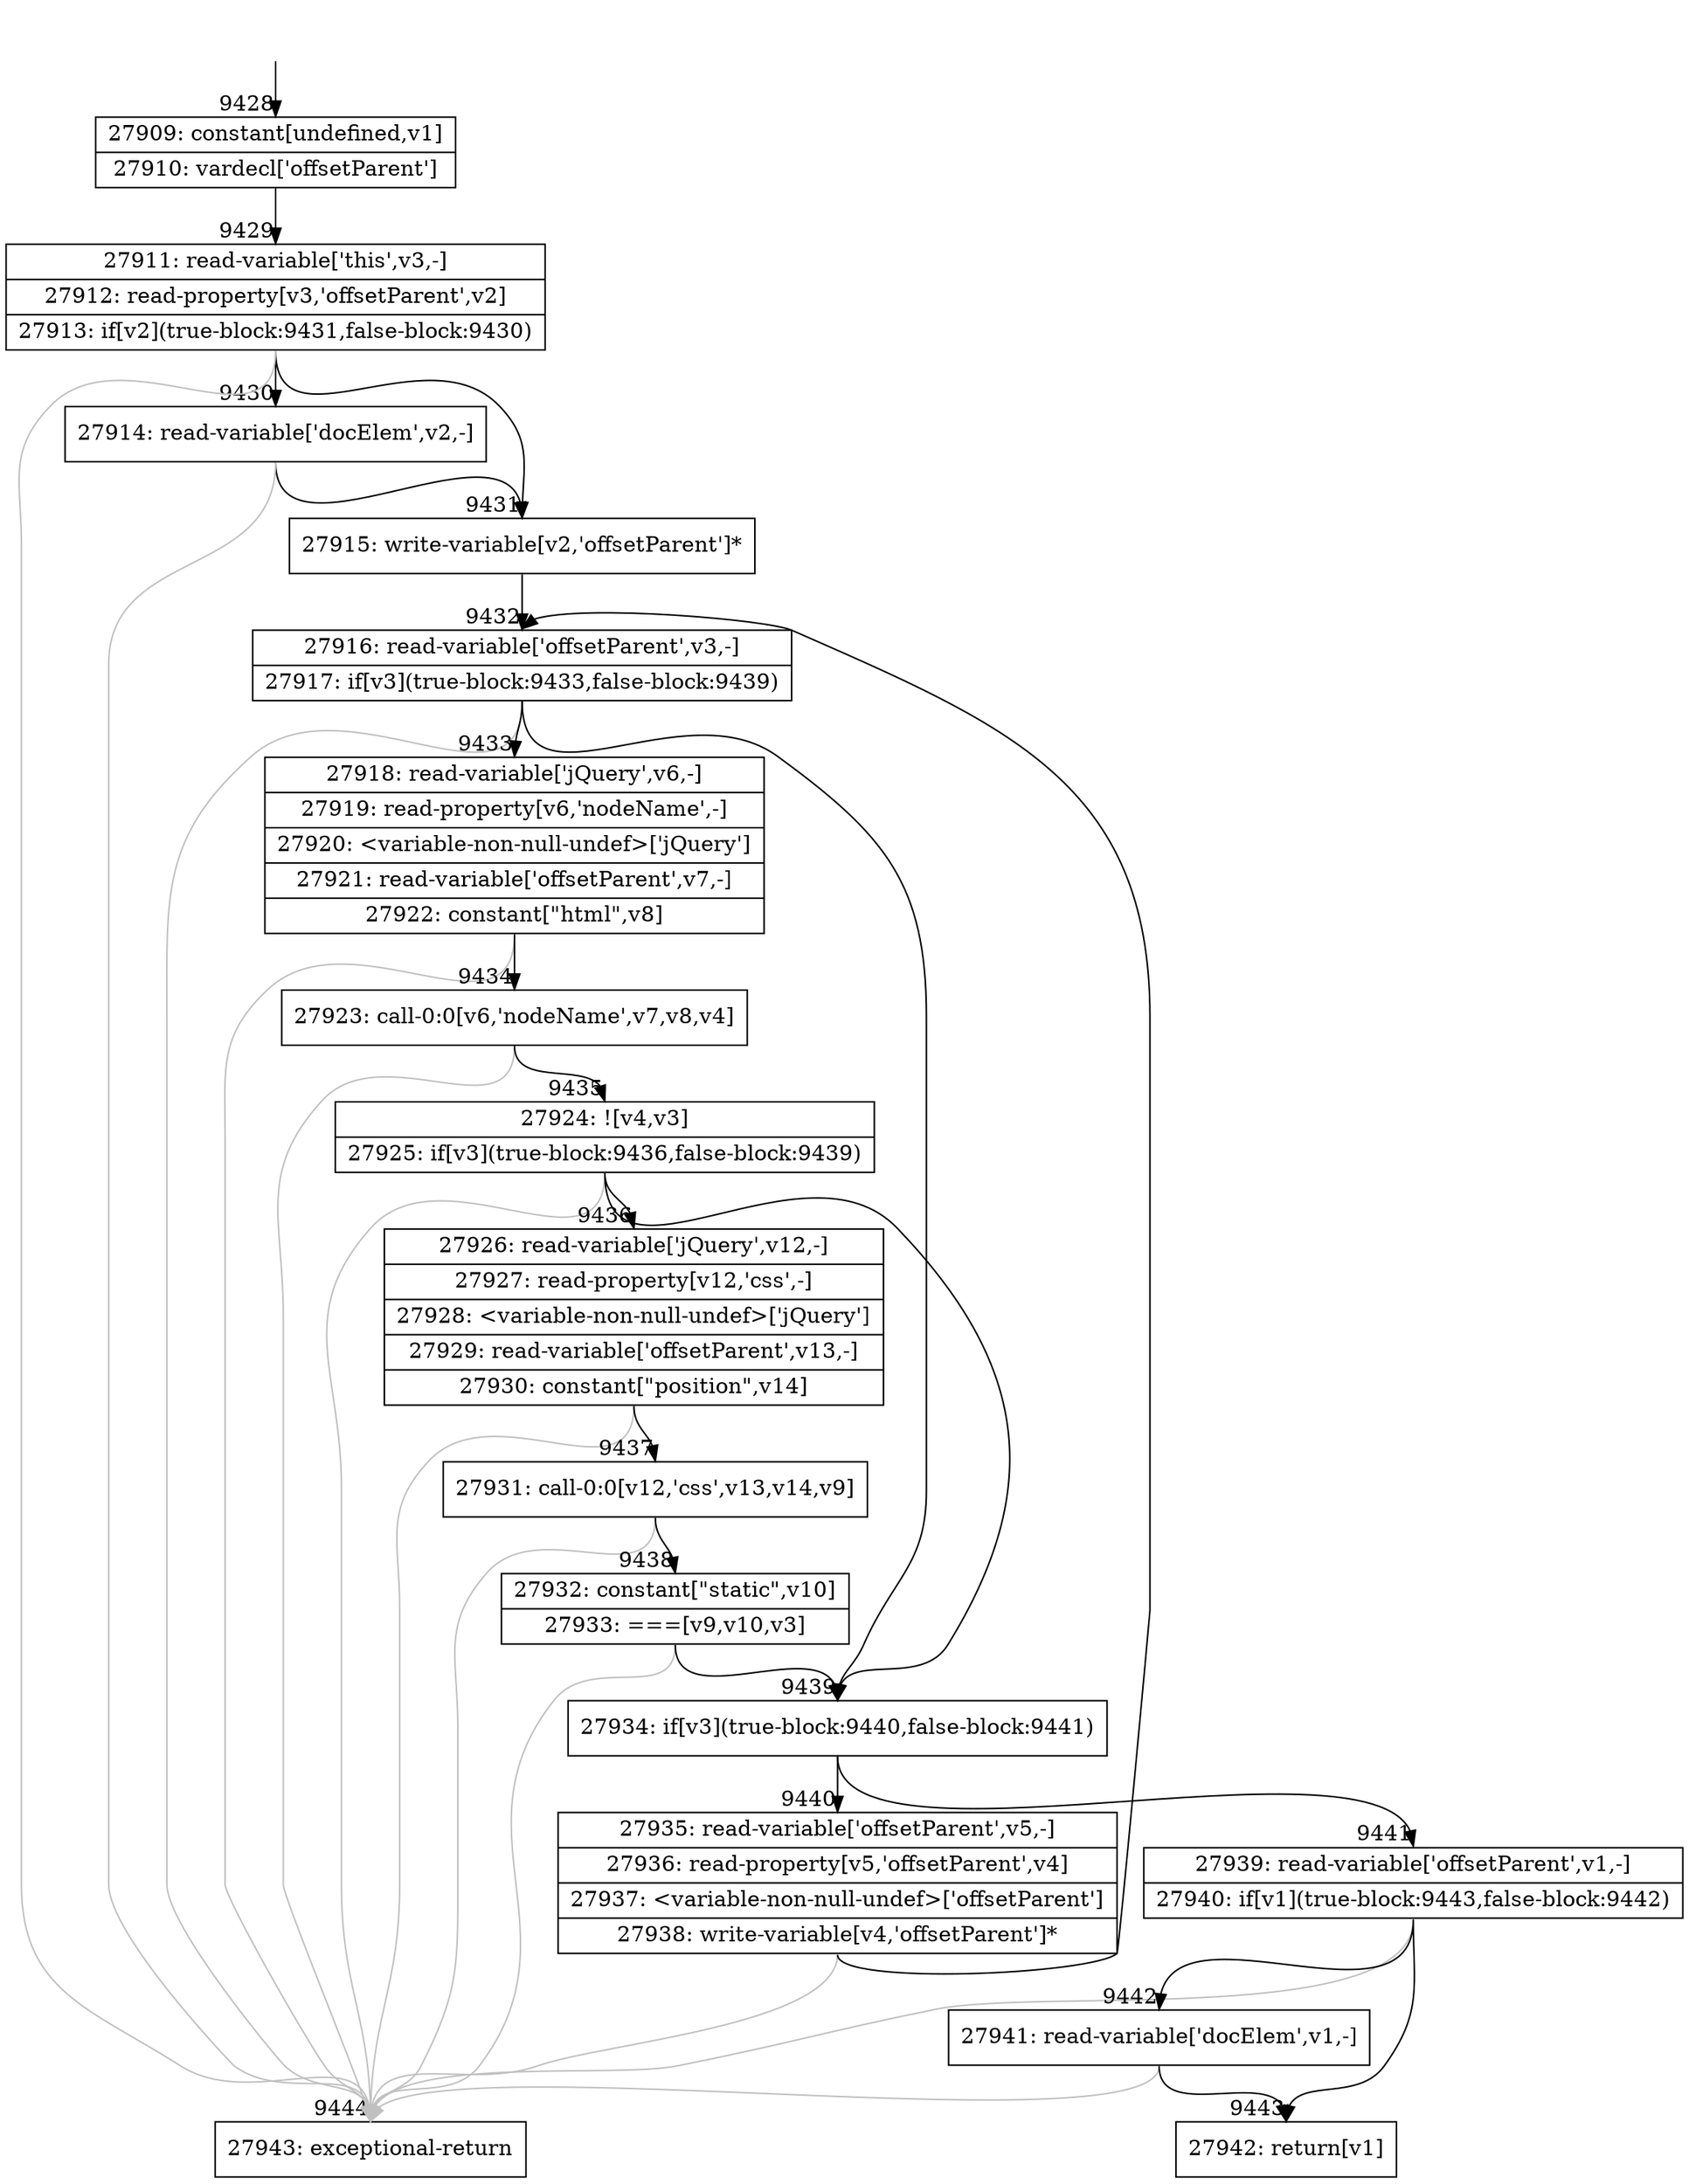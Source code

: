 digraph {
rankdir="TD"
BB_entry584[shape=none,label=""];
BB_entry584 -> BB9428 [tailport=s, headport=n, headlabel="    9428"]
BB9428 [shape=record label="{27909: constant[undefined,v1]|27910: vardecl['offsetParent']}" ] 
BB9428 -> BB9429 [tailport=s, headport=n, headlabel="      9429"]
BB9429 [shape=record label="{27911: read-variable['this',v3,-]|27912: read-property[v3,'offsetParent',v2]|27913: if[v2](true-block:9431,false-block:9430)}" ] 
BB9429 -> BB9431 [tailport=s, headport=n, headlabel="      9431"]
BB9429 -> BB9430 [tailport=s, headport=n, headlabel="      9430"]
BB9429 -> BB9444 [tailport=s, headport=n, color=gray, headlabel="      9444"]
BB9430 [shape=record label="{27914: read-variable['docElem',v2,-]}" ] 
BB9430 -> BB9431 [tailport=s, headport=n]
BB9430 -> BB9444 [tailport=s, headport=n, color=gray]
BB9431 [shape=record label="{27915: write-variable[v2,'offsetParent']*}" ] 
BB9431 -> BB9432 [tailport=s, headport=n, headlabel="      9432"]
BB9432 [shape=record label="{27916: read-variable['offsetParent',v3,-]|27917: if[v3](true-block:9433,false-block:9439)}" ] 
BB9432 -> BB9439 [tailport=s, headport=n, headlabel="      9439"]
BB9432 -> BB9433 [tailport=s, headport=n, headlabel="      9433"]
BB9432 -> BB9444 [tailport=s, headport=n, color=gray]
BB9433 [shape=record label="{27918: read-variable['jQuery',v6,-]|27919: read-property[v6,'nodeName',-]|27920: \<variable-non-null-undef\>['jQuery']|27921: read-variable['offsetParent',v7,-]|27922: constant[\"html\",v8]}" ] 
BB9433 -> BB9434 [tailport=s, headport=n, headlabel="      9434"]
BB9433 -> BB9444 [tailport=s, headport=n, color=gray]
BB9434 [shape=record label="{27923: call-0:0[v6,'nodeName',v7,v8,v4]}" ] 
BB9434 -> BB9435 [tailport=s, headport=n, headlabel="      9435"]
BB9434 -> BB9444 [tailport=s, headport=n, color=gray]
BB9435 [shape=record label="{27924: ![v4,v3]|27925: if[v3](true-block:9436,false-block:9439)}" ] 
BB9435 -> BB9439 [tailport=s, headport=n]
BB9435 -> BB9436 [tailport=s, headport=n, headlabel="      9436"]
BB9435 -> BB9444 [tailport=s, headport=n, color=gray]
BB9436 [shape=record label="{27926: read-variable['jQuery',v12,-]|27927: read-property[v12,'css',-]|27928: \<variable-non-null-undef\>['jQuery']|27929: read-variable['offsetParent',v13,-]|27930: constant[\"position\",v14]}" ] 
BB9436 -> BB9437 [tailport=s, headport=n, headlabel="      9437"]
BB9436 -> BB9444 [tailport=s, headport=n, color=gray]
BB9437 [shape=record label="{27931: call-0:0[v12,'css',v13,v14,v9]}" ] 
BB9437 -> BB9438 [tailport=s, headport=n, headlabel="      9438"]
BB9437 -> BB9444 [tailport=s, headport=n, color=gray]
BB9438 [shape=record label="{27932: constant[\"static\",v10]|27933: ===[v9,v10,v3]}" ] 
BB9438 -> BB9439 [tailport=s, headport=n]
BB9438 -> BB9444 [tailport=s, headport=n, color=gray]
BB9439 [shape=record label="{27934: if[v3](true-block:9440,false-block:9441)}" ] 
BB9439 -> BB9440 [tailport=s, headport=n, headlabel="      9440"]
BB9439 -> BB9441 [tailport=s, headport=n, headlabel="      9441"]
BB9440 [shape=record label="{27935: read-variable['offsetParent',v5,-]|27936: read-property[v5,'offsetParent',v4]|27937: \<variable-non-null-undef\>['offsetParent']|27938: write-variable[v4,'offsetParent']*}" ] 
BB9440 -> BB9432 [tailport=s, headport=n]
BB9440 -> BB9444 [tailport=s, headport=n, color=gray]
BB9441 [shape=record label="{27939: read-variable['offsetParent',v1,-]|27940: if[v1](true-block:9443,false-block:9442)}" ] 
BB9441 -> BB9443 [tailport=s, headport=n, headlabel="      9443"]
BB9441 -> BB9442 [tailport=s, headport=n, headlabel="      9442"]
BB9441 -> BB9444 [tailport=s, headport=n, color=gray]
BB9442 [shape=record label="{27941: read-variable['docElem',v1,-]}" ] 
BB9442 -> BB9443 [tailport=s, headport=n]
BB9442 -> BB9444 [tailport=s, headport=n, color=gray]
BB9443 [shape=record label="{27942: return[v1]}" ] 
BB9444 [shape=record label="{27943: exceptional-return}" ] 
}
